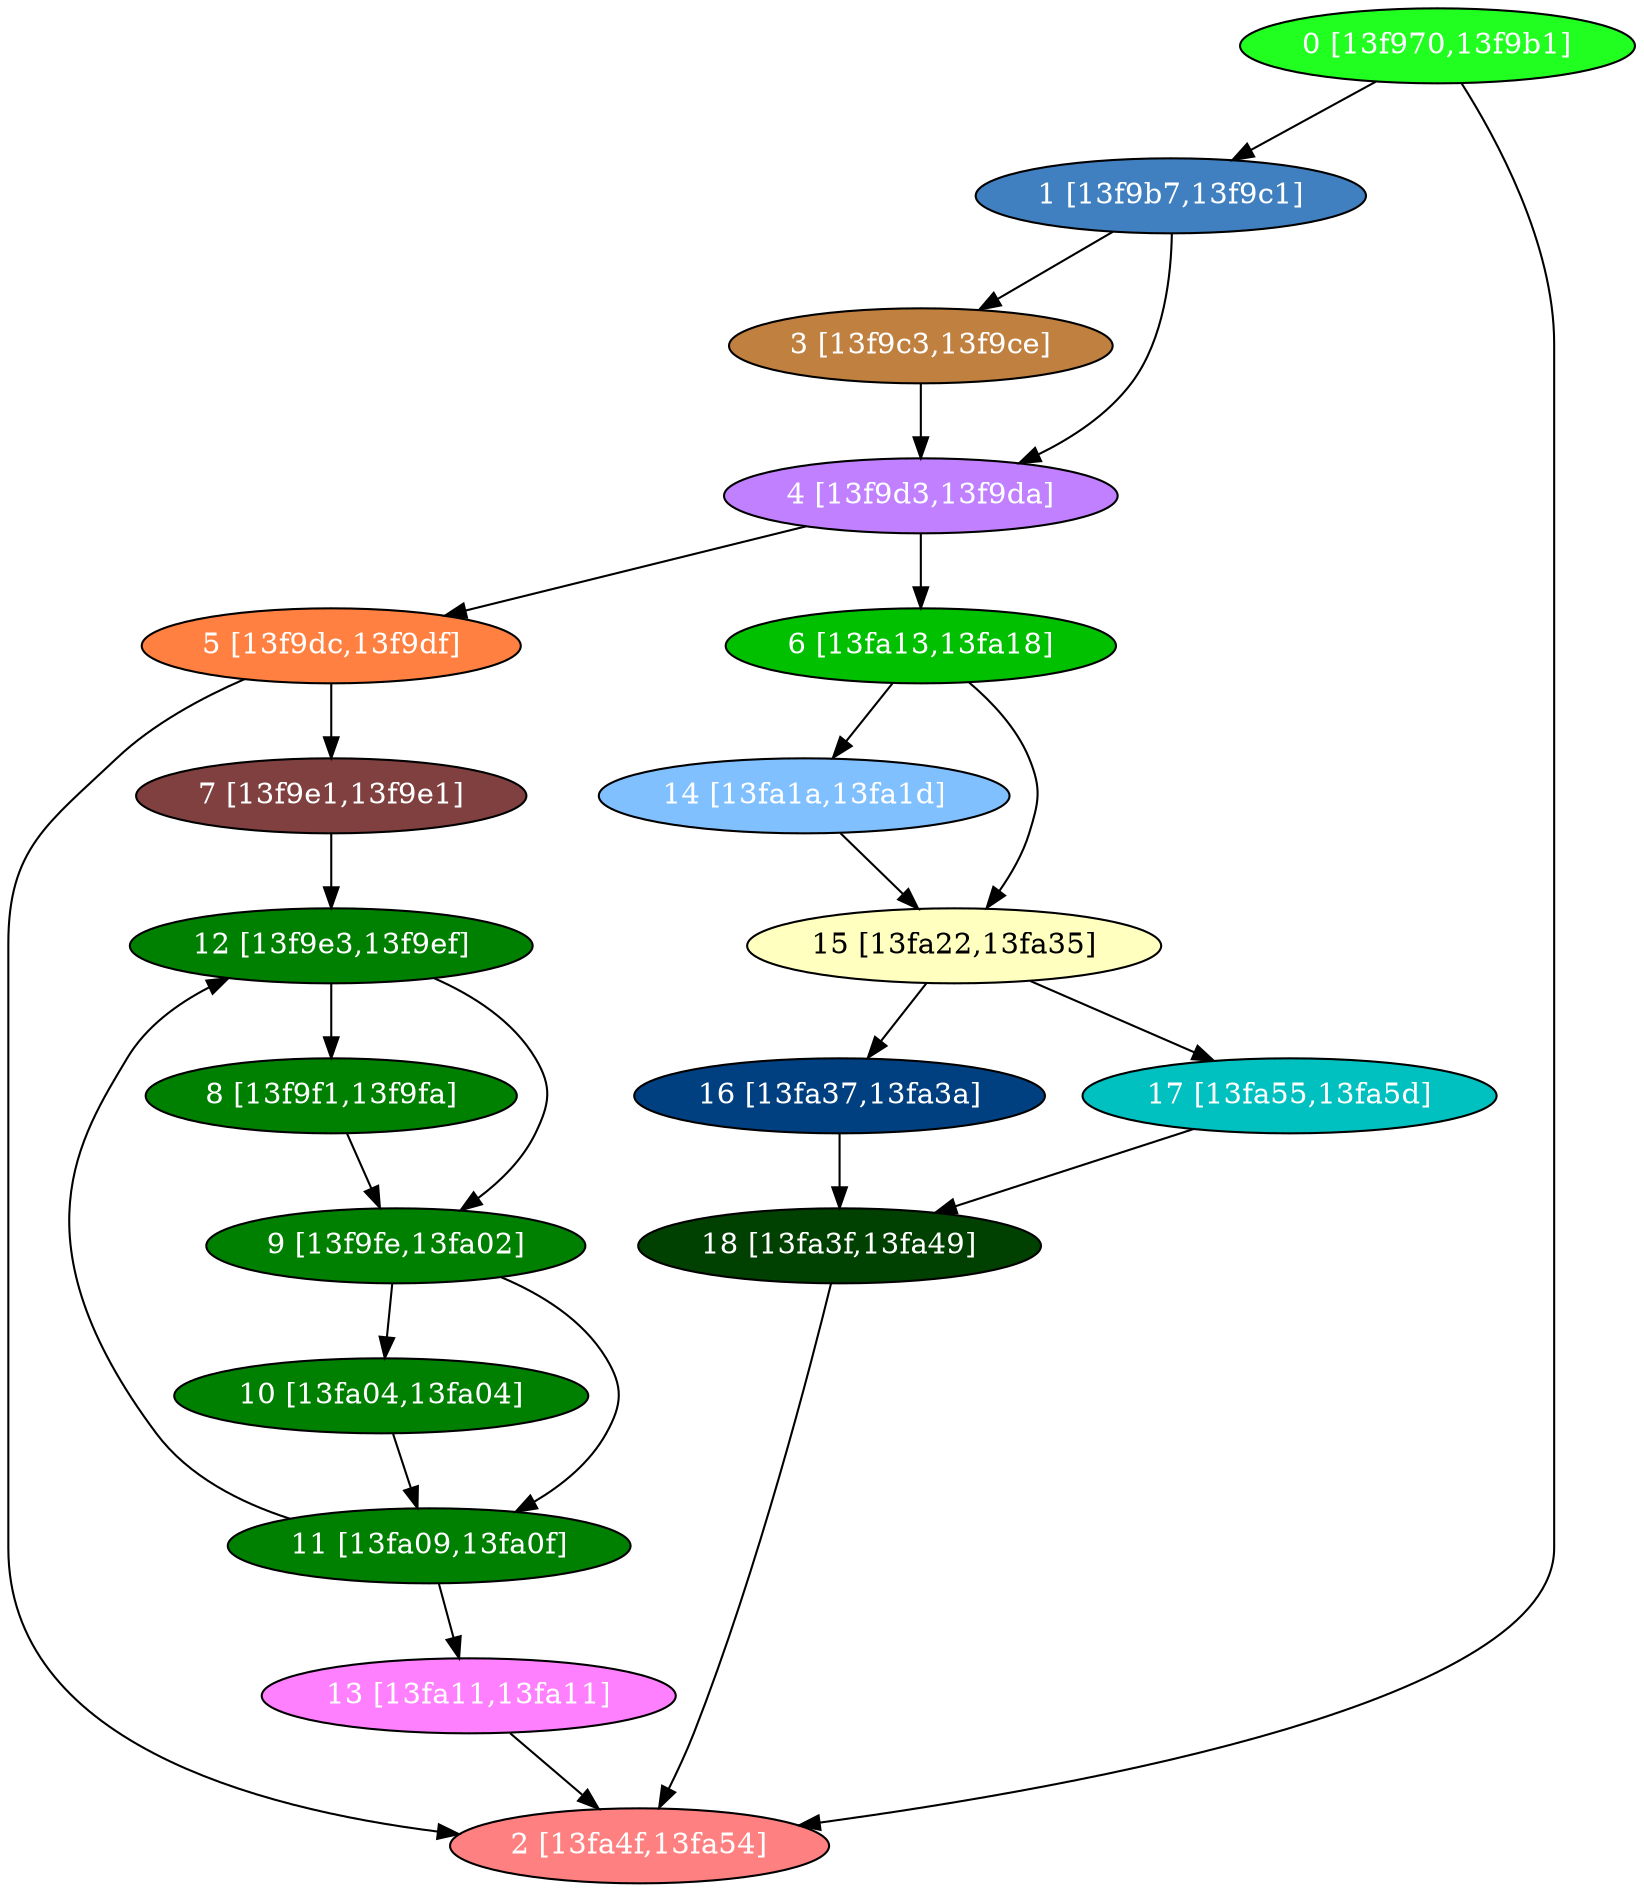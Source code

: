 diGraph libnss3{
	libnss3_0  [style=filled fillcolor="#20FF20" fontcolor="#ffffff" shape=oval label="0 [13f970,13f9b1]"]
	libnss3_1  [style=filled fillcolor="#4080C0" fontcolor="#ffffff" shape=oval label="1 [13f9b7,13f9c1]"]
	libnss3_2  [style=filled fillcolor="#FF8080" fontcolor="#ffffff" shape=oval label="2 [13fa4f,13fa54]"]
	libnss3_3  [style=filled fillcolor="#C08040" fontcolor="#ffffff" shape=oval label="3 [13f9c3,13f9ce]"]
	libnss3_4  [style=filled fillcolor="#C080FF" fontcolor="#ffffff" shape=oval label="4 [13f9d3,13f9da]"]
	libnss3_5  [style=filled fillcolor="#FF8040" fontcolor="#ffffff" shape=oval label="5 [13f9dc,13f9df]"]
	libnss3_6  [style=filled fillcolor="#00C000" fontcolor="#ffffff" shape=oval label="6 [13fa13,13fa18]"]
	libnss3_7  [style=filled fillcolor="#804040" fontcolor="#ffffff" shape=oval label="7 [13f9e1,13f9e1]"]
	libnss3_8  [style=filled fillcolor="#008000" fontcolor="#ffffff" shape=oval label="8 [13f9f1,13f9fa]"]
	libnss3_9  [style=filled fillcolor="#008000" fontcolor="#ffffff" shape=oval label="9 [13f9fe,13fa02]"]
	libnss3_a  [style=filled fillcolor="#008000" fontcolor="#ffffff" shape=oval label="10 [13fa04,13fa04]"]
	libnss3_b  [style=filled fillcolor="#008000" fontcolor="#ffffff" shape=oval label="11 [13fa09,13fa0f]"]
	libnss3_c  [style=filled fillcolor="#008000" fontcolor="#ffffff" shape=oval label="12 [13f9e3,13f9ef]"]
	libnss3_d  [style=filled fillcolor="#FF80FF" fontcolor="#ffffff" shape=oval label="13 [13fa11,13fa11]"]
	libnss3_e  [style=filled fillcolor="#80C0FF" fontcolor="#ffffff" shape=oval label="14 [13fa1a,13fa1d]"]
	libnss3_f  [style=filled fillcolor="#FFFFC0" fontcolor="#000000" shape=oval label="15 [13fa22,13fa35]"]
	libnss3_10  [style=filled fillcolor="#004080" fontcolor="#ffffff" shape=oval label="16 [13fa37,13fa3a]"]
	libnss3_11  [style=filled fillcolor="#00C0C0" fontcolor="#ffffff" shape=oval label="17 [13fa55,13fa5d]"]
	libnss3_12  [style=filled fillcolor="#004000" fontcolor="#ffffff" shape=oval label="18 [13fa3f,13fa49]"]

	libnss3_0 -> libnss3_1
	libnss3_0 -> libnss3_2
	libnss3_1 -> libnss3_3
	libnss3_1 -> libnss3_4
	libnss3_3 -> libnss3_4
	libnss3_4 -> libnss3_5
	libnss3_4 -> libnss3_6
	libnss3_5 -> libnss3_2
	libnss3_5 -> libnss3_7
	libnss3_6 -> libnss3_e
	libnss3_6 -> libnss3_f
	libnss3_7 -> libnss3_c
	libnss3_8 -> libnss3_9
	libnss3_9 -> libnss3_a
	libnss3_9 -> libnss3_b
	libnss3_a -> libnss3_b
	libnss3_b -> libnss3_c
	libnss3_b -> libnss3_d
	libnss3_c -> libnss3_8
	libnss3_c -> libnss3_9
	libnss3_d -> libnss3_2
	libnss3_e -> libnss3_f
	libnss3_f -> libnss3_10
	libnss3_f -> libnss3_11
	libnss3_10 -> libnss3_12
	libnss3_11 -> libnss3_12
	libnss3_12 -> libnss3_2
}